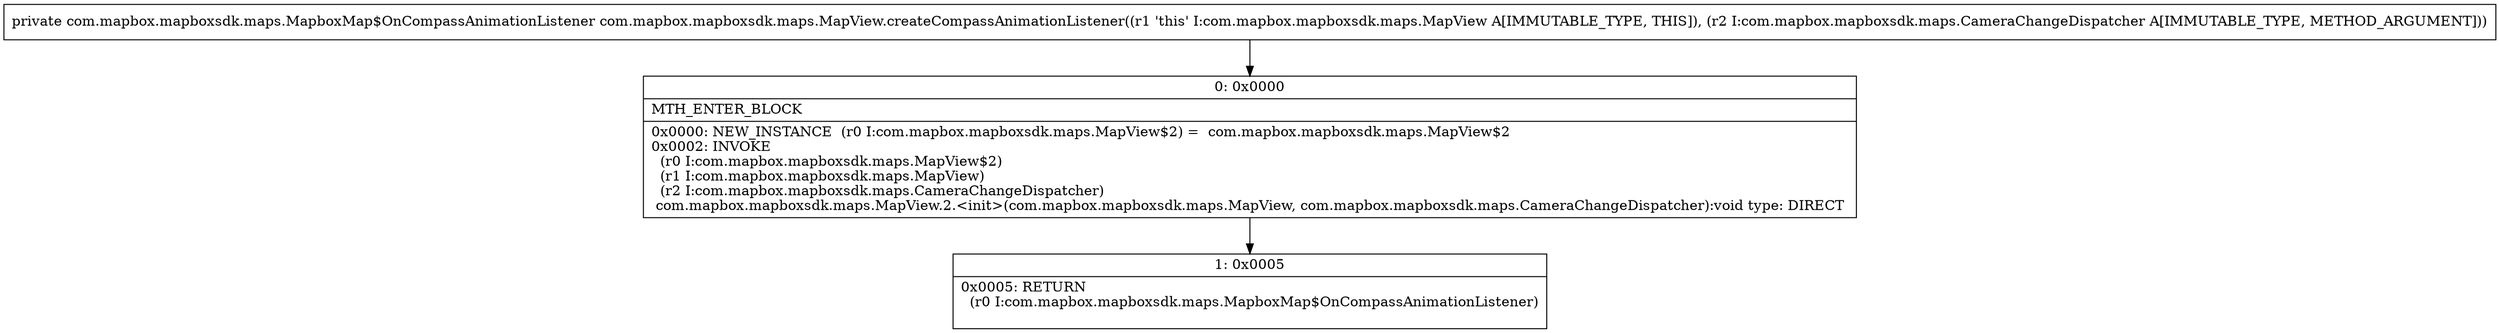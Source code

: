 digraph "CFG forcom.mapbox.mapboxsdk.maps.MapView.createCompassAnimationListener(Lcom\/mapbox\/mapboxsdk\/maps\/CameraChangeDispatcher;)Lcom\/mapbox\/mapboxsdk\/maps\/MapboxMap$OnCompassAnimationListener;" {
Node_0 [shape=record,label="{0\:\ 0x0000|MTH_ENTER_BLOCK\l|0x0000: NEW_INSTANCE  (r0 I:com.mapbox.mapboxsdk.maps.MapView$2) =  com.mapbox.mapboxsdk.maps.MapView$2 \l0x0002: INVOKE  \l  (r0 I:com.mapbox.mapboxsdk.maps.MapView$2)\l  (r1 I:com.mapbox.mapboxsdk.maps.MapView)\l  (r2 I:com.mapbox.mapboxsdk.maps.CameraChangeDispatcher)\l com.mapbox.mapboxsdk.maps.MapView.2.\<init\>(com.mapbox.mapboxsdk.maps.MapView, com.mapbox.mapboxsdk.maps.CameraChangeDispatcher):void type: DIRECT \l}"];
Node_1 [shape=record,label="{1\:\ 0x0005|0x0005: RETURN  \l  (r0 I:com.mapbox.mapboxsdk.maps.MapboxMap$OnCompassAnimationListener)\l \l}"];
MethodNode[shape=record,label="{private com.mapbox.mapboxsdk.maps.MapboxMap$OnCompassAnimationListener com.mapbox.mapboxsdk.maps.MapView.createCompassAnimationListener((r1 'this' I:com.mapbox.mapboxsdk.maps.MapView A[IMMUTABLE_TYPE, THIS]), (r2 I:com.mapbox.mapboxsdk.maps.CameraChangeDispatcher A[IMMUTABLE_TYPE, METHOD_ARGUMENT])) }"];
MethodNode -> Node_0;
Node_0 -> Node_1;
}

